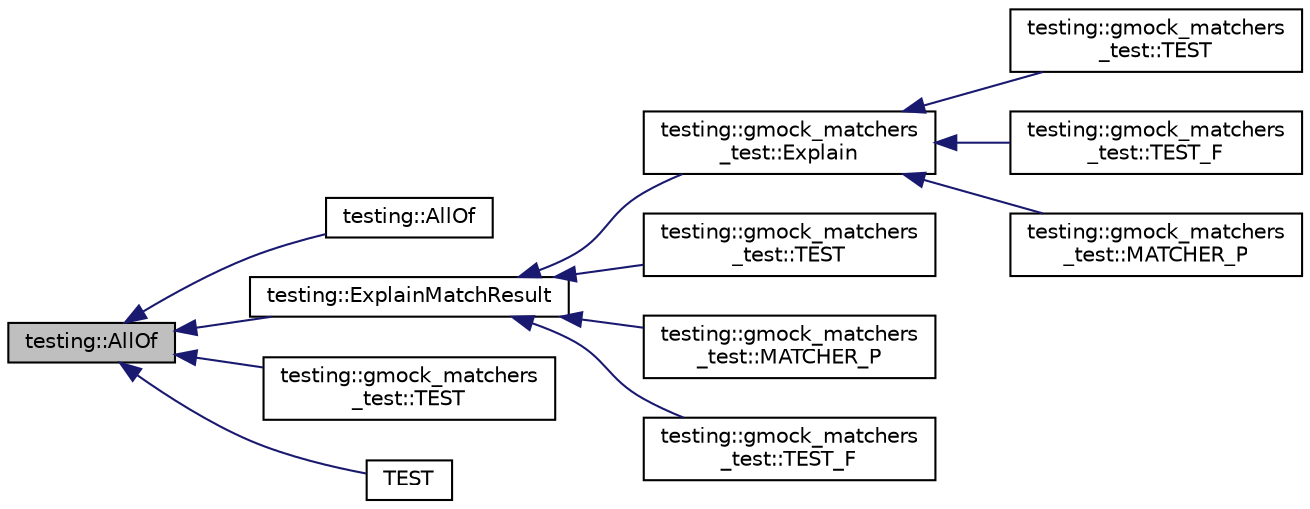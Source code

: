 digraph "testing::AllOf"
{
  edge [fontname="Helvetica",fontsize="10",labelfontname="Helvetica",labelfontsize="10"];
  node [fontname="Helvetica",fontsize="10",shape=record];
  rankdir="LR";
  Node149 [label="testing::AllOf",height=0.2,width=0.4,color="black", fillcolor="grey75", style="filled", fontcolor="black"];
  Node149 -> Node150 [dir="back",color="midnightblue",fontsize="10",style="solid",fontname="Helvetica"];
  Node150 [label="testing::AllOf",height=0.2,width=0.4,color="black", fillcolor="white", style="filled",URL="$d0/d75/namespacetesting.html#a75934d8ea6b986d2157a5ebfe68f9904"];
  Node149 -> Node151 [dir="back",color="midnightblue",fontsize="10",style="solid",fontname="Helvetica"];
  Node151 [label="testing::ExplainMatchResult",height=0.2,width=0.4,color="black", fillcolor="white", style="filled",URL="$d0/d75/namespacetesting.html#a6d5fbd5104dafc63bf705dafbcb5ce18"];
  Node151 -> Node152 [dir="back",color="midnightblue",fontsize="10",style="solid",fontname="Helvetica"];
  Node152 [label="testing::gmock_matchers\l_test::Explain",height=0.2,width=0.4,color="black", fillcolor="white", style="filled",URL="$d5/de1/namespacetesting_1_1gmock__matchers__test.html#a54e38d7df891801181af4c2acc38c3d5"];
  Node152 -> Node153 [dir="back",color="midnightblue",fontsize="10",style="solid",fontname="Helvetica"];
  Node153 [label="testing::gmock_matchers\l_test::TEST",height=0.2,width=0.4,color="black", fillcolor="white", style="filled",URL="$d5/de1/namespacetesting_1_1gmock__matchers__test.html#ad212c5ac3ef7a102a6b1712e40e06a1e"];
  Node152 -> Node154 [dir="back",color="midnightblue",fontsize="10",style="solid",fontname="Helvetica"];
  Node154 [label="testing::gmock_matchers\l_test::TEST_F",height=0.2,width=0.4,color="black", fillcolor="white", style="filled",URL="$d5/de1/namespacetesting_1_1gmock__matchers__test.html#a4250d3de38128f3452a0a9e93173bdb4"];
  Node152 -> Node155 [dir="back",color="midnightblue",fontsize="10",style="solid",fontname="Helvetica"];
  Node155 [label="testing::gmock_matchers\l_test::MATCHER_P",height=0.2,width=0.4,color="black", fillcolor="white", style="filled",URL="$d5/de1/namespacetesting_1_1gmock__matchers__test.html#a3d3f285bba1766bf9daf840a16e79924"];
  Node151 -> Node156 [dir="back",color="midnightblue",fontsize="10",style="solid",fontname="Helvetica"];
  Node156 [label="testing::gmock_matchers\l_test::TEST",height=0.2,width=0.4,color="black", fillcolor="white", style="filled",URL="$d5/de1/namespacetesting_1_1gmock__matchers__test.html#a985e2bc1546b67de764d759de111e8e9"];
  Node151 -> Node157 [dir="back",color="midnightblue",fontsize="10",style="solid",fontname="Helvetica"];
  Node157 [label="testing::gmock_matchers\l_test::MATCHER_P",height=0.2,width=0.4,color="black", fillcolor="white", style="filled",URL="$d5/de1/namespacetesting_1_1gmock__matchers__test.html#ab4f04d3b75ca92e4f5fd711b9f2a514a"];
  Node151 -> Node158 [dir="back",color="midnightblue",fontsize="10",style="solid",fontname="Helvetica"];
  Node158 [label="testing::gmock_matchers\l_test::TEST_F",height=0.2,width=0.4,color="black", fillcolor="white", style="filled",URL="$d5/de1/namespacetesting_1_1gmock__matchers__test.html#a177c3db59da001df2441deb1ddb083af"];
  Node149 -> Node159 [dir="back",color="midnightblue",fontsize="10",style="solid",fontname="Helvetica"];
  Node159 [label="testing::gmock_matchers\l_test::TEST",height=0.2,width=0.4,color="black", fillcolor="white", style="filled",URL="$d5/de1/namespacetesting_1_1gmock__matchers__test.html#a7714d041eb2dd2e233db7f175fedef5a"];
  Node149 -> Node160 [dir="back",color="midnightblue",fontsize="10",style="solid",fontname="Helvetica"];
  Node160 [label="TEST",height=0.2,width=0.4,color="black", fillcolor="white", style="filled",URL="$d8/dce/gmock__link__test_8h.html#a2f67e08eb609d505e32d1ea9c5ea4934"];
}
